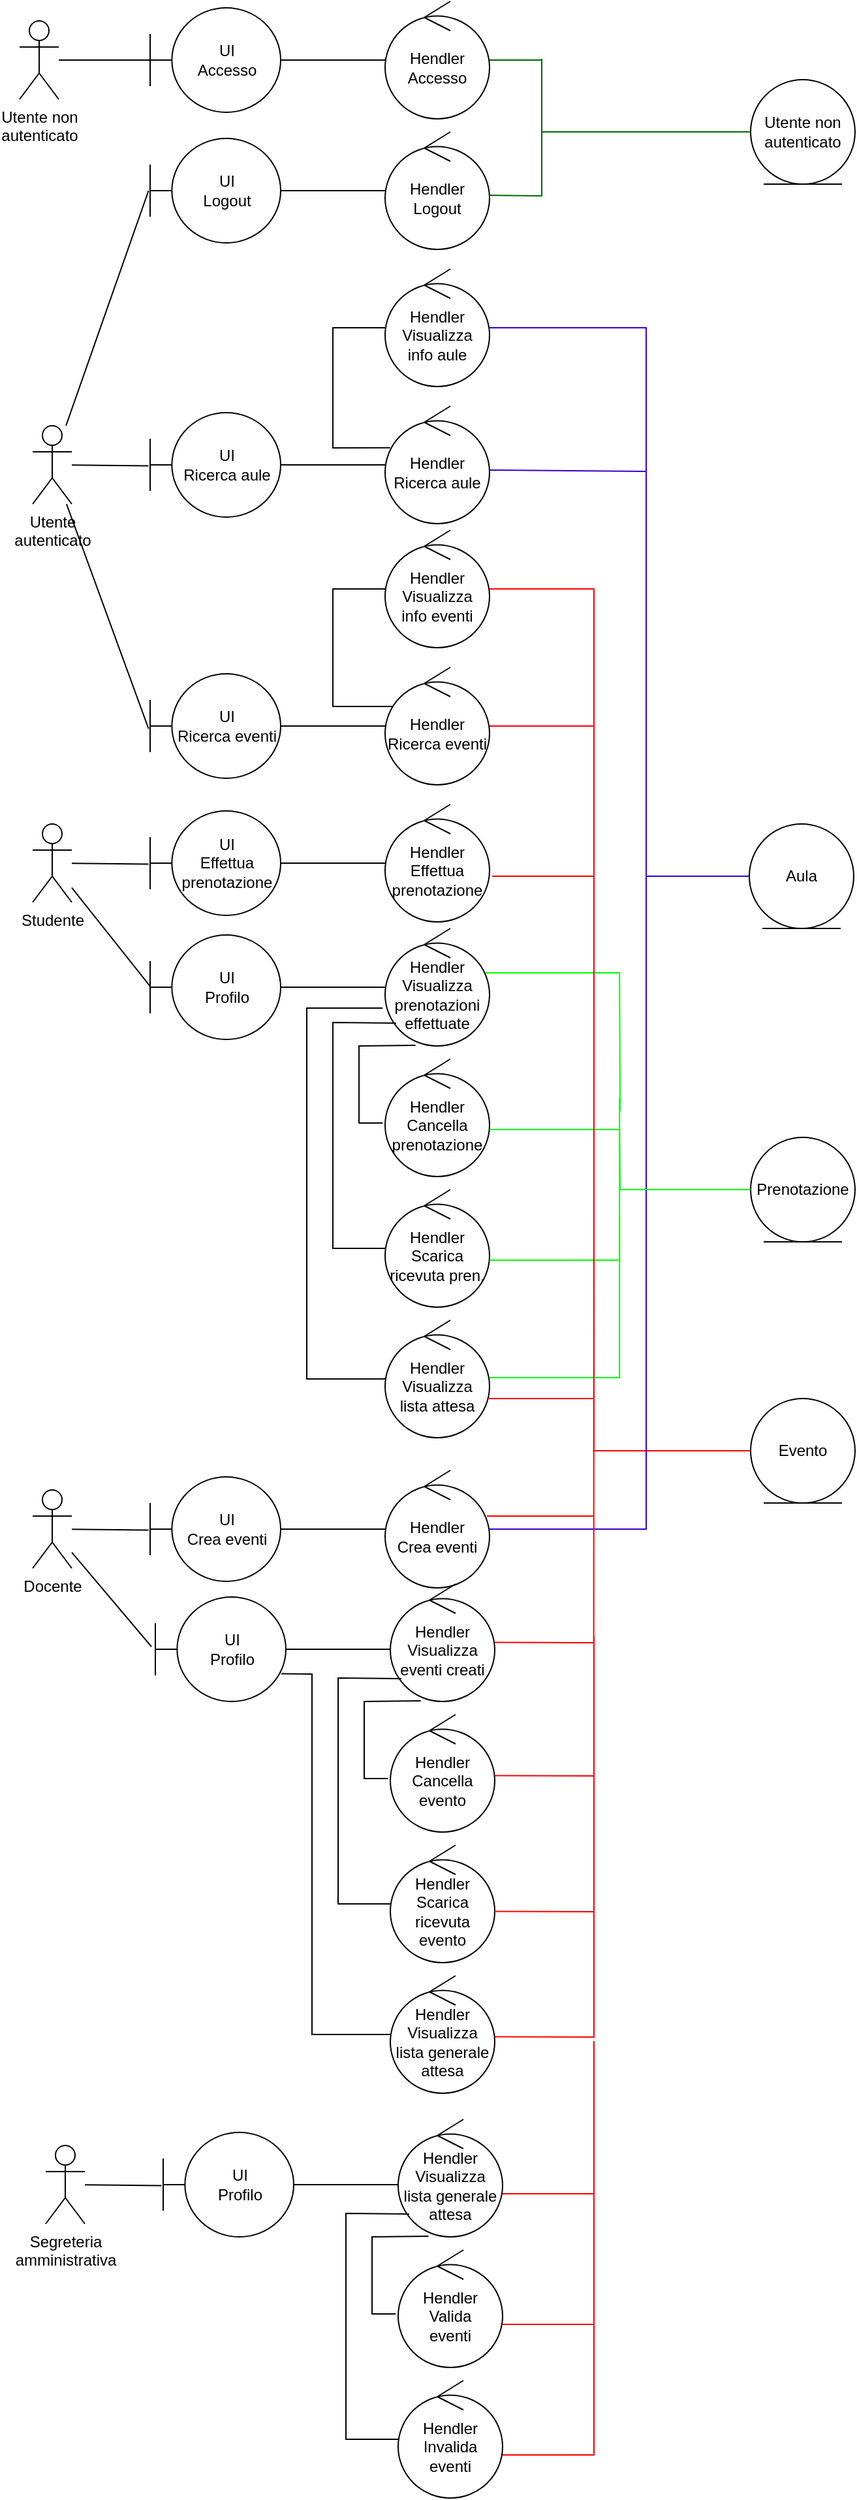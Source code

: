 <mxfile version="14.3.0" type="device"><diagram id="UXlNwUcNcwW6VJmQXvGI" name="Page-1"><mxGraphModel dx="865" dy="398" grid="1" gridSize="10" guides="1" tooltips="1" connect="1" arrows="1" fold="1" page="1" pageScale="1" pageWidth="827" pageHeight="1169" math="0" shadow="0"><root><mxCell id="0"/><mxCell id="1" parent="0"/><mxCell id="-XuB6bx1hKam8JHq3eWr-1" value="" style="edgeStyle=none;rounded=0;orthogonalLoop=1;jettySize=auto;html=1;endArrow=none;endFill=0;fillColor=#fff2cc;strokeColor=#00FF00;" parent="1" edge="1"><mxGeometry relative="1" as="geometry"><mxPoint x="580" y="1000" as="sourcePoint"/><mxPoint x="470" y="894" as="targetPoint"/><Array as="points"><mxPoint x="579.6" y="894"/></Array></mxGeometry></mxCell><mxCell id="Y9iWHem3sw8GET2M2lG0-17" value="" style="edgeStyle=none;rounded=0;orthogonalLoop=1;jettySize=auto;html=1;endArrow=none;endFill=0;" parent="1" source="Y9iWHem3sw8GET2M2lG0-1" target="Y9iWHem3sw8GET2M2lG0-3" edge="1"><mxGeometry relative="1" as="geometry"/></mxCell><mxCell id="Y9iWHem3sw8GET2M2lG0-1" value="UI&lt;br&gt;Accesso" style="shape=umlBoundary;whiteSpace=wrap;html=1;" parent="1" vertex="1"><mxGeometry x="220" y="155" width="100" height="80" as="geometry"/></mxCell><mxCell id="Y9iWHem3sw8GET2M2lG0-2" value="Utente non&lt;br&gt;autenticato" style="ellipse;shape=umlEntity;whiteSpace=wrap;html=1;" parent="1" vertex="1"><mxGeometry x="680" y="210" width="80" height="80" as="geometry"/></mxCell><mxCell id="Y9iWHem3sw8GET2M2lG0-18" value="" style="edgeStyle=none;rounded=0;orthogonalLoop=1;jettySize=auto;html=1;endArrow=none;endFill=0;strokeColor=#006600;" parent="1" source="Y9iWHem3sw8GET2M2lG0-3" target="Y9iWHem3sw8GET2M2lG0-2" edge="1"><mxGeometry relative="1" as="geometry"><Array as="points"><mxPoint x="520" y="195"/><mxPoint x="520" y="250"/></Array></mxGeometry></mxCell><mxCell id="Y9iWHem3sw8GET2M2lG0-3" value="Hendler&lt;br&gt;Accesso" style="ellipse;shape=umlControl;whiteSpace=wrap;html=1;" parent="1" vertex="1"><mxGeometry x="400" y="150" width="80" height="90" as="geometry"/></mxCell><mxCell id="Y9iWHem3sw8GET2M2lG0-15" value="" style="edgeStyle=none;rounded=0;orthogonalLoop=1;jettySize=auto;html=1;endArrow=none;endFill=0;" parent="1" source="Y9iWHem3sw8GET2M2lG0-4" target="Y9iWHem3sw8GET2M2lG0-1" edge="1"><mxGeometry relative="1" as="geometry"/></mxCell><mxCell id="Y9iWHem3sw8GET2M2lG0-4" value="Utente non &lt;br&gt;autenticato" style="shape=umlActor;verticalLabelPosition=bottom;verticalAlign=top;html=1;" parent="1" vertex="1"><mxGeometry x="120" y="165" width="30" height="60" as="geometry"/></mxCell><mxCell id="Y9iWHem3sw8GET2M2lG0-19" value="" style="edgeStyle=none;rounded=0;orthogonalLoop=1;jettySize=auto;html=1;endArrow=none;endFill=0;" parent="1" source="Y9iWHem3sw8GET2M2lG0-20" target="Y9iWHem3sw8GET2M2lG0-23" edge="1"><mxGeometry relative="1" as="geometry"/></mxCell><mxCell id="Y9iWHem3sw8GET2M2lG0-20" value="UI&lt;br&gt;Logout" style="shape=umlBoundary;whiteSpace=wrap;html=1;" parent="1" vertex="1"><mxGeometry x="220" y="255" width="100" height="80" as="geometry"/></mxCell><mxCell id="Y9iWHem3sw8GET2M2lG0-23" value="Hendler&lt;br&gt;Logout" style="ellipse;shape=umlControl;whiteSpace=wrap;html=1;" parent="1" vertex="1"><mxGeometry x="400" y="250" width="80" height="90" as="geometry"/></mxCell><mxCell id="Y9iWHem3sw8GET2M2lG0-24" value="" style="edgeStyle=none;rounded=0;orthogonalLoop=1;jettySize=auto;html=1;endArrow=none;endFill=0;entryX=-0.012;entryY=0.5;entryDx=0;entryDy=0;entryPerimeter=0;" parent="1" source="Y9iWHem3sw8GET2M2lG0-25" target="Y9iWHem3sw8GET2M2lG0-20" edge="1"><mxGeometry relative="1" as="geometry"/></mxCell><mxCell id="Y9iWHem3sw8GET2M2lG0-60" value="" style="edgeStyle=none;rounded=0;orthogonalLoop=1;jettySize=auto;html=1;endArrow=none;endFill=0;entryX=-0.012;entryY=0.51;entryDx=0;entryDy=0;entryPerimeter=0;" parent="1" source="Y9iWHem3sw8GET2M2lG0-25" target="Y9iWHem3sw8GET2M2lG0-53" edge="1"><mxGeometry relative="1" as="geometry"><mxPoint x="135" y="615" as="targetPoint"/></mxGeometry></mxCell><mxCell id="Y9iWHem3sw8GET2M2lG0-74" value="" style="edgeStyle=none;rounded=0;orthogonalLoop=1;jettySize=auto;html=1;endArrow=none;endFill=0;entryX=-0.012;entryY=0.525;entryDx=0;entryDy=0;entryPerimeter=0;" parent="1" source="Y9iWHem3sw8GET2M2lG0-25" target="Y9iWHem3sw8GET2M2lG0-62" edge="1"><mxGeometry relative="1" as="geometry"><mxPoint x="135" y="615" as="targetPoint"/></mxGeometry></mxCell><mxCell id="Y9iWHem3sw8GET2M2lG0-25" value="Utente &lt;br&gt;autenticato" style="shape=umlActor;verticalLabelPosition=bottom;verticalAlign=top;html=1;" parent="1" vertex="1"><mxGeometry x="130" y="475" width="30" height="60" as="geometry"/></mxCell><mxCell id="Y9iWHem3sw8GET2M2lG0-45" value="" style="edgeStyle=none;rounded=0;orthogonalLoop=1;jettySize=auto;html=1;endArrow=none;endFill=0;" parent="1" target="Y9iWHem3sw8GET2M2lG0-41" edge="1"><mxGeometry relative="1" as="geometry"><mxPoint x="406" y="690" as="sourcePoint"/><Array as="points"><mxPoint x="360" y="690"/><mxPoint x="360" y="600"/></Array></mxGeometry></mxCell><mxCell id="Y9iWHem3sw8GET2M2lG0-40" value="" style="edgeStyle=none;rounded=0;orthogonalLoop=1;jettySize=auto;html=1;endArrow=none;endFill=0;fillColor=#6a00ff;strokeColor=#FF0000;" parent="1" edge="1"><mxGeometry relative="1" as="geometry"><mxPoint x="560" y="830" as="targetPoint"/><Array as="points"><mxPoint x="560" y="600"/></Array><mxPoint x="480" y="600" as="sourcePoint"/></mxGeometry></mxCell><mxCell id="Y9iWHem3sw8GET2M2lG0-41" value="Hendler&lt;br&gt;Visualizza &lt;br&gt;info eventi&lt;span style=&quot;color: rgba(0 , 0 , 0 , 0) ; font-family: monospace ; font-size: 0px&quot;&gt;%3CmxGraphModel%3E%3Croot%3E%3CmxCell%20id%3D%220%22%2F%3E%3CmxCell%20id%3D%221%22%20parent%3D%220%22%2F%3E%3CmxCell%20id%3D%222%22%20value%3D%22Aula%22%20style%3D%22ellipse%3Bshape%3DumlEntity%3BwhiteSpace%3Dwrap%3Bhtml%3D1%3B%22%20vertex%3D%221%22%20parent%3D%221%22%3E%3CmxGeometry%20x%3D%22560%22%20y%3D%22360%22%20width%3D%2280%22%20height%3D%2280%22%20as%3D%22geometry%22%2F%3E%3C%2FmxCell%3E%3CmxCell%20id%3D%223%22%20value%3D%22%22%20style%3D%22edgeStyle%3Dnone%3Brounded%3D0%3BorthogonalLoop%3D1%3BjettySize%3Dauto%3Bhtml%3D1%3BendArrow%3Dnone%3BendFill%3D0%3B%22%20edge%3D%221%22%20source%3D%224%22%20target%3D%222%22%20parent%3D%221%22%3E%3CmxGeometry%20relative%3D%221%22%20as%3D%22geometry%22%2F%3E%3C%2FmxCell%3E%3CmxCell%20id%3D%224%22%20value%3D%22Hendler%26lt%3Bbr%26gt%3BVisualizza%20%26lt%3Bbr%26gt%3Binfo%20aule%22%20style%3D%22ellipse%3Bshape%3DumlControl%3BwhiteSpace%3Dwrap%3Bhtml%3D1%3B%22%20vertex%3D%221%22%20parent%3D%221%22%3E%3CmxGeometry%20x%3D%22400%22%20y%3D%22355%22%20width%3D%2280%22%20height%3D%2290%22%20as%3D%22geometry%22%2F%3E%3C%2FmxCell%3E%3C%2Froot%3E%3C%2FmxGraphModel%3E&lt;/span&gt;" style="ellipse;shape=umlControl;whiteSpace=wrap;html=1;" parent="1" vertex="1"><mxGeometry x="400" y="555" width="80" height="90" as="geometry"/></mxCell><mxCell id="Y9iWHem3sw8GET2M2lG0-52" value="" style="edgeStyle=none;rounded=0;orthogonalLoop=1;jettySize=auto;html=1;endArrow=none;endFill=0;" parent="1" source="Y9iWHem3sw8GET2M2lG0-53" target="Y9iWHem3sw8GET2M2lG0-56" edge="1"><mxGeometry relative="1" as="geometry"/></mxCell><mxCell id="Y9iWHem3sw8GET2M2lG0-53" value="UI&lt;br&gt;Ricerca aule" style="shape=umlBoundary;whiteSpace=wrap;html=1;" parent="1" vertex="1"><mxGeometry x="220" y="465" width="100" height="80" as="geometry"/></mxCell><mxCell id="Y9iWHem3sw8GET2M2lG0-82" value="" style="edgeStyle=none;rounded=0;orthogonalLoop=1;jettySize=auto;html=1;endArrow=none;endFill=0;fillColor=#6a00ff;strokeColor=#3700CC;exitX=0.988;exitY=0.544;exitDx=0;exitDy=0;exitPerimeter=0;" parent="1" source="Y9iWHem3sw8GET2M2lG0-56" edge="1"><mxGeometry relative="1" as="geometry"><mxPoint x="600" y="510" as="targetPoint"/></mxGeometry></mxCell><mxCell id="Y9iWHem3sw8GET2M2lG0-56" value="Hendler&lt;br&gt;Ricerca aule" style="ellipse;shape=umlControl;whiteSpace=wrap;html=1;" parent="1" vertex="1"><mxGeometry x="400" y="460" width="80" height="90" as="geometry"/></mxCell><mxCell id="Y9iWHem3sw8GET2M2lG0-61" value="" style="edgeStyle=none;rounded=0;orthogonalLoop=1;jettySize=auto;html=1;endArrow=none;endFill=0;" parent="1" source="Y9iWHem3sw8GET2M2lG0-62" target="Y9iWHem3sw8GET2M2lG0-65" edge="1"><mxGeometry relative="1" as="geometry"/></mxCell><mxCell id="Y9iWHem3sw8GET2M2lG0-62" value="UI&lt;br&gt;Ricerca eventi" style="shape=umlBoundary;whiteSpace=wrap;html=1;" parent="1" vertex="1"><mxGeometry x="220" y="665" width="100" height="80" as="geometry"/></mxCell><mxCell id="Y9iWHem3sw8GET2M2lG0-63" value="Aula" style="ellipse;shape=umlEntity;whiteSpace=wrap;html=1;" parent="1" vertex="1"><mxGeometry x="679" y="780" width="80" height="80" as="geometry"/></mxCell><mxCell id="Y9iWHem3sw8GET2M2lG0-113" value="" style="edgeStyle=none;rounded=0;orthogonalLoop=1;jettySize=auto;html=1;endArrow=none;endFill=0;strokeColor=#FF0000;" parent="1" source="Y9iWHem3sw8GET2M2lG0-65" edge="1"><mxGeometry relative="1" as="geometry"><mxPoint x="560" y="705" as="targetPoint"/></mxGeometry></mxCell><mxCell id="Y9iWHem3sw8GET2M2lG0-65" value="Hendler&lt;br&gt;Ricerca eventi" style="ellipse;shape=umlControl;whiteSpace=wrap;html=1;" parent="1" vertex="1"><mxGeometry x="400" y="660" width="80" height="90" as="geometry"/></mxCell><mxCell id="Y9iWHem3sw8GET2M2lG0-70" value="" style="edgeStyle=none;rounded=0;orthogonalLoop=1;jettySize=auto;html=1;endArrow=none;endFill=0;entryX=0.048;entryY=0.354;entryDx=0;entryDy=0;entryPerimeter=0;" parent="1" source="Y9iWHem3sw8GET2M2lG0-68" target="Y9iWHem3sw8GET2M2lG0-56" edge="1"><mxGeometry relative="1" as="geometry"><mxPoint x="320" y="400" as="targetPoint"/><Array as="points"><mxPoint x="360" y="400"/><mxPoint x="360" y="492"/></Array></mxGeometry></mxCell><mxCell id="Y9iWHem3sw8GET2M2lG0-80" value="" style="edgeStyle=none;rounded=0;orthogonalLoop=1;jettySize=auto;html=1;endArrow=none;endFill=0;entryX=0;entryY=0.5;entryDx=0;entryDy=0;strokeColor=#3700CC;fillColor=#6a00ff;" parent="1" source="Y9iWHem3sw8GET2M2lG0-68" target="Y9iWHem3sw8GET2M2lG0-63" edge="1"><mxGeometry relative="1" as="geometry"><mxPoint x="590" y="430" as="targetPoint"/><Array as="points"><mxPoint x="600" y="400"/><mxPoint x="600" y="705"/><mxPoint x="600" y="440"/><mxPoint x="600" y="820"/></Array></mxGeometry></mxCell><mxCell id="Y9iWHem3sw8GET2M2lG0-68" value="Hendler&lt;br&gt;Visualizza &lt;br&gt;info aule" style="ellipse;shape=umlControl;whiteSpace=wrap;html=1;" parent="1" vertex="1"><mxGeometry x="400" y="355" width="80" height="90" as="geometry"/></mxCell><mxCell id="Y9iWHem3sw8GET2M2lG0-75" value="Prenotazione&lt;span style=&quot;color: rgba(0 , 0 , 0 , 0) ; font-family: monospace ; font-size: 0px&quot;&gt;%3CmxGraphModel%3E%3Croot%3E%3CmxCell%20id%3D%220%22%2F%3E%3CmxCell%20id%3D%221%22%20parent%3D%220%22%2F%3E%3CmxCell%20id%3D%222%22%20value%3D%22Aula%22%20style%3D%22ellipse%3Bshape%3DumlEntity%3BwhiteSpace%3Dwrap%3Bhtml%3D1%3B%22%20vertex%3D%221%22%20parent%3D%221%22%3E%3CmxGeometry%20x%3D%22680%22%20y%3D%22665%22%20width%3D%2280%22%20height%3D%2280%22%20as%3D%22geometry%22%2F%3E%3C%2FmxCell%3E%3C%2Froot%3E%3C%2FmxGraphModel%3E&lt;/span&gt;" style="ellipse;shape=umlEntity;whiteSpace=wrap;html=1;" parent="1" vertex="1"><mxGeometry x="680" y="1020" width="80" height="80" as="geometry"/></mxCell><mxCell id="Y9iWHem3sw8GET2M2lG0-107" value="" style="edgeStyle=none;rounded=0;orthogonalLoop=1;jettySize=auto;html=1;endArrow=none;endFill=0;fillColor=#a20025;strokeColor=#FF0000;" parent="1" source="Y9iWHem3sw8GET2M2lG0-76" edge="1"><mxGeometry relative="1" as="geometry"><mxPoint x="482" y="820" as="targetPoint"/><Array as="points"><mxPoint x="560" y="1260"/><mxPoint x="560" y="910"/><mxPoint x="560" y="820"/></Array></mxGeometry></mxCell><mxCell id="Y9iWHem3sw8GET2M2lG0-76" value="Evento" style="ellipse;shape=umlEntity;whiteSpace=wrap;html=1;" parent="1" vertex="1"><mxGeometry x="680" y="1220" width="80" height="80" as="geometry"/></mxCell><mxCell id="Y9iWHem3sw8GET2M2lG0-83" value="" style="edgeStyle=none;rounded=0;orthogonalLoop=1;jettySize=auto;html=1;endArrow=none;endFill=0;entryX=-0.012;entryY=0.51;entryDx=0;entryDy=0;entryPerimeter=0;" parent="1" source="Y9iWHem3sw8GET2M2lG0-84" target="Y9iWHem3sw8GET2M2lG0-86" edge="1"><mxGeometry relative="1" as="geometry"><mxPoint x="135" y="920" as="targetPoint"/></mxGeometry></mxCell><mxCell id="Y9iWHem3sw8GET2M2lG0-101" value="" style="edgeStyle=none;rounded=0;orthogonalLoop=1;jettySize=auto;html=1;endArrow=none;endFill=0;entryX=0.01;entryY=0.507;entryDx=0;entryDy=0;entryPerimeter=0;" parent="1" source="Y9iWHem3sw8GET2M2lG0-84" edge="1"><mxGeometry relative="1" as="geometry"><mxPoint x="221" y="905.56" as="targetPoint"/></mxGeometry></mxCell><mxCell id="Y9iWHem3sw8GET2M2lG0-84" value="Studente" style="shape=umlActor;verticalLabelPosition=bottom;verticalAlign=top;html=1;" parent="1" vertex="1"><mxGeometry x="130" y="780" width="30" height="60" as="geometry"/></mxCell><mxCell id="Y9iWHem3sw8GET2M2lG0-85" value="" style="edgeStyle=none;rounded=0;orthogonalLoop=1;jettySize=auto;html=1;endArrow=none;endFill=0;" parent="1" source="Y9iWHem3sw8GET2M2lG0-86" target="Y9iWHem3sw8GET2M2lG0-87" edge="1"><mxGeometry relative="1" as="geometry"/></mxCell><mxCell id="Y9iWHem3sw8GET2M2lG0-86" value="UI&lt;br&gt;Effettua prenotazione" style="shape=umlBoundary;whiteSpace=wrap;html=1;" parent="1" vertex="1"><mxGeometry x="220" y="770" width="100" height="80" as="geometry"/></mxCell><mxCell id="Y9iWHem3sw8GET2M2lG0-87" value="Hendler&lt;br&gt;Effettua prenotazione" style="ellipse;shape=umlControl;whiteSpace=wrap;html=1;" parent="1" vertex="1"><mxGeometry x="400" y="765" width="80" height="90" as="geometry"/></mxCell><mxCell id="Y9iWHem3sw8GET2M2lG0-114" value="" style="edgeStyle=none;rounded=0;orthogonalLoop=1;jettySize=auto;html=1;endArrow=none;endFill=0;entryX=-0.012;entryY=0.51;entryDx=0;entryDy=0;entryPerimeter=0;" parent="1" source="Y9iWHem3sw8GET2M2lG0-116" target="Y9iWHem3sw8GET2M2lG0-118" edge="1"><mxGeometry relative="1" as="geometry"><mxPoint x="135" y="1430" as="targetPoint"/></mxGeometry></mxCell><mxCell id="Y9iWHem3sw8GET2M2lG0-115" value="" style="edgeStyle=none;rounded=0;orthogonalLoop=1;jettySize=auto;html=1;endArrow=none;endFill=0;" parent="1" source="Y9iWHem3sw8GET2M2lG0-116" edge="1"><mxGeometry relative="1" as="geometry"><mxPoint x="221" y="1410" as="targetPoint"/></mxGeometry></mxCell><mxCell id="Y9iWHem3sw8GET2M2lG0-116" value="Docente" style="shape=umlActor;verticalLabelPosition=bottom;verticalAlign=top;html=1;" parent="1" vertex="1"><mxGeometry x="130" y="1290" width="30" height="60" as="geometry"/></mxCell><mxCell id="Y9iWHem3sw8GET2M2lG0-117" value="" style="edgeStyle=none;rounded=0;orthogonalLoop=1;jettySize=auto;html=1;endArrow=none;endFill=0;" parent="1" source="Y9iWHem3sw8GET2M2lG0-118" target="Y9iWHem3sw8GET2M2lG0-119" edge="1"><mxGeometry relative="1" as="geometry"/></mxCell><mxCell id="Y9iWHem3sw8GET2M2lG0-118" value="UI&lt;br&gt;Crea eventi" style="shape=umlBoundary;whiteSpace=wrap;html=1;" parent="1" vertex="1"><mxGeometry x="220" y="1280" width="100" height="80" as="geometry"/></mxCell><mxCell id="Y9iWHem3sw8GET2M2lG0-126" value="" style="edgeStyle=none;rounded=0;orthogonalLoop=1;jettySize=auto;html=1;endArrow=none;endFill=0;strokeColor=#3700CC;fillColor=#6a00ff;" parent="1" source="Y9iWHem3sw8GET2M2lG0-119" edge="1"><mxGeometry relative="1" as="geometry"><mxPoint x="600" y="700" as="targetPoint"/><Array as="points"><mxPoint x="600" y="1320"/><mxPoint x="600" y="995"/></Array></mxGeometry></mxCell><mxCell id="Y9iWHem3sw8GET2M2lG0-119" value="Hendler&lt;br&gt;Crea eventi" style="ellipse;shape=umlControl;whiteSpace=wrap;html=1;" parent="1" vertex="1"><mxGeometry x="400" y="1275" width="80" height="90" as="geometry"/></mxCell><mxCell id="Y9iWHem3sw8GET2M2lG0-131" value="" style="edgeStyle=none;rounded=0;orthogonalLoop=1;jettySize=auto;html=1;endArrow=none;endFill=0;" parent="1" source="Y9iWHem3sw8GET2M2lG0-132" target="Y9iWHem3sw8GET2M2lG0-133" edge="1"><mxGeometry relative="1" as="geometry"/></mxCell><mxCell id="Y9iWHem3sw8GET2M2lG0-132" value="UI&lt;br&gt;Profilo" style="shape=umlBoundary;whiteSpace=wrap;html=1;" parent="1" vertex="1"><mxGeometry x="220" y="865" width="100" height="80" as="geometry"/></mxCell><mxCell id="Y9iWHem3sw8GET2M2lG0-144" value="" style="edgeStyle=none;rounded=0;orthogonalLoop=1;jettySize=auto;html=1;endArrow=none;endFill=0;strokeColor=#000000;" parent="1" source="Y9iWHem3sw8GET2M2lG0-133" target="Y9iWHem3sw8GET2M2lG0-132" edge="1"><mxGeometry relative="1" as="geometry"/></mxCell><mxCell id="Y9iWHem3sw8GET2M2lG0-133" value="Hendler&lt;br&gt;Visualizza prenotazioni effettuate" style="ellipse;shape=umlControl;whiteSpace=wrap;html=1;" parent="1" vertex="1"><mxGeometry x="400" y="860" width="80" height="90" as="geometry"/></mxCell><mxCell id="Y9iWHem3sw8GET2M2lG0-141" value="" style="edgeStyle=none;rounded=0;orthogonalLoop=1;jettySize=auto;html=1;endArrow=none;endFill=0;entryX=0.291;entryY=0.995;entryDx=0;entryDy=0;entryPerimeter=0;exitX=-0.023;exitY=0.544;exitDx=0;exitDy=0;exitPerimeter=0;" parent="1" source="Y9iWHem3sw8GET2M2lG0-136" target="Y9iWHem3sw8GET2M2lG0-133" edge="1"><mxGeometry relative="1" as="geometry"><mxPoint x="380" y="1010" as="sourcePoint"/><mxPoint x="320" y="1005" as="targetPoint"/><Array as="points"><mxPoint x="380" y="1009"/><mxPoint x="380" y="950"/></Array></mxGeometry></mxCell><mxCell id="Y9iWHem3sw8GET2M2lG0-136" value="Hendler&lt;br&gt;Cancella&lt;br&gt;prenotazione" style="ellipse;shape=umlControl;whiteSpace=wrap;html=1;" parent="1" vertex="1"><mxGeometry x="400" y="960" width="80" height="90" as="geometry"/></mxCell><mxCell id="Y9iWHem3sw8GET2M2lG0-137" value="" style="edgeStyle=none;rounded=0;orthogonalLoop=1;jettySize=auto;html=1;endArrow=none;endFill=0;exitX=0.105;exitY=0.805;exitDx=0;exitDy=0;exitPerimeter=0;" parent="1" source="Y9iWHem3sw8GET2M2lG0-133" target="Y9iWHem3sw8GET2M2lG0-139" edge="1"><mxGeometry relative="1" as="geometry"><mxPoint x="400" y="920" as="sourcePoint"/><Array as="points"><mxPoint x="360" y="932"/><mxPoint x="360" y="1105"/></Array></mxGeometry></mxCell><mxCell id="Y9iWHem3sw8GET2M2lG0-139" value="Hendler&lt;br&gt;Scarica ricevuta pren." style="ellipse;shape=umlControl;whiteSpace=wrap;html=1;" parent="1" vertex="1"><mxGeometry x="400" y="1060" width="80" height="90" as="geometry"/></mxCell><mxCell id="Y9iWHem3sw8GET2M2lG0-147" value="" style="edgeStyle=none;rounded=0;orthogonalLoop=1;jettySize=auto;html=1;endArrow=none;endFill=0;strokeColor=#000000;entryX=-0.023;entryY=0.678;entryDx=0;entryDy=0;entryPerimeter=0;" parent="1" source="Y9iWHem3sw8GET2M2lG0-145" target="Y9iWHem3sw8GET2M2lG0-133" edge="1"><mxGeometry relative="1" as="geometry"><mxPoint x="320" y="1205" as="targetPoint"/><Array as="points"><mxPoint x="340" y="1205"/><mxPoint x="340" y="921"/></Array></mxGeometry></mxCell><mxCell id="Y9iWHem3sw8GET2M2lG0-145" value="Hendler&lt;br&gt;Visualizza lista attesa" style="ellipse;shape=umlControl;whiteSpace=wrap;html=1;" parent="1" vertex="1"><mxGeometry x="400" y="1160" width="80" height="90" as="geometry"/></mxCell><mxCell id="Y9iWHem3sw8GET2M2lG0-154" value="" style="edgeStyle=none;rounded=0;orthogonalLoop=1;jettySize=auto;html=1;endArrow=none;endFill=0;fillColor=#fff2cc;strokeColor=#00FF00;exitX=0;exitY=0.5;exitDx=0;exitDy=0;" parent="1" source="Y9iWHem3sw8GET2M2lG0-75" edge="1"><mxGeometry relative="1" as="geometry"><mxPoint x="579.6" y="890" as="sourcePoint"/><mxPoint x="480" y="1014" as="targetPoint"/><Array as="points"><mxPoint x="580" y="1060"/><mxPoint x="579.6" y="1014"/></Array></mxGeometry></mxCell><mxCell id="Y9iWHem3sw8GET2M2lG0-155" value="" style="edgeStyle=none;rounded=0;orthogonalLoop=1;jettySize=auto;html=1;endArrow=none;endFill=0;fillColor=#fff2cc;strokeColor=#00FF00;" parent="1" edge="1"><mxGeometry relative="1" as="geometry"><mxPoint x="579.6" y="990" as="sourcePoint"/><mxPoint x="480" y="1114" as="targetPoint"/><Array as="points"><mxPoint x="579.6" y="990"/><mxPoint x="579.6" y="1114"/></Array></mxGeometry></mxCell><mxCell id="Y9iWHem3sw8GET2M2lG0-156" value="" style="edgeStyle=none;rounded=0;orthogonalLoop=1;jettySize=auto;html=1;endArrow=none;endFill=0;fillColor=#fff2cc;strokeColor=#00FF00;" parent="1" edge="1"><mxGeometry relative="1" as="geometry"><mxPoint x="579.6" y="1080" as="sourcePoint"/><mxPoint x="480" y="1204" as="targetPoint"/><Array as="points"><mxPoint x="579.6" y="1080"/><mxPoint x="579.6" y="1204"/></Array></mxGeometry></mxCell><mxCell id="Y9iWHem3sw8GET2M2lG0-158" value="Hendler&lt;br&gt;Visualizza eventi creati" style="ellipse;shape=umlControl;whiteSpace=wrap;html=1;" parent="1" vertex="1"><mxGeometry x="404" y="1362" width="80" height="90" as="geometry"/></mxCell><mxCell id="Y9iWHem3sw8GET2M2lG0-159" value="" style="edgeStyle=none;rounded=0;orthogonalLoop=1;jettySize=auto;html=1;endArrow=none;endFill=0;entryX=0.291;entryY=0.995;entryDx=0;entryDy=0;entryPerimeter=0;exitX=-0.023;exitY=0.544;exitDx=0;exitDy=0;exitPerimeter=0;" parent="1" source="Y9iWHem3sw8GET2M2lG0-160" target="Y9iWHem3sw8GET2M2lG0-158" edge="1"><mxGeometry relative="1" as="geometry"><mxPoint x="384" y="1512" as="sourcePoint"/><mxPoint x="324" y="1507" as="targetPoint"/><Array as="points"><mxPoint x="384" y="1511"/><mxPoint x="384" y="1452"/></Array></mxGeometry></mxCell><mxCell id="Y9iWHem3sw8GET2M2lG0-160" value="Hendler&lt;br&gt;Cancella&lt;br&gt;evento" style="ellipse;shape=umlControl;whiteSpace=wrap;html=1;" parent="1" vertex="1"><mxGeometry x="404" y="1462" width="80" height="90" as="geometry"/></mxCell><mxCell id="Y9iWHem3sw8GET2M2lG0-161" value="" style="edgeStyle=none;rounded=0;orthogonalLoop=1;jettySize=auto;html=1;endArrow=none;endFill=0;exitX=0.105;exitY=0.805;exitDx=0;exitDy=0;exitPerimeter=0;" parent="1" source="Y9iWHem3sw8GET2M2lG0-158" target="Y9iWHem3sw8GET2M2lG0-162" edge="1"><mxGeometry relative="1" as="geometry"><mxPoint x="404" y="1422" as="sourcePoint"/><Array as="points"><mxPoint x="364" y="1434"/><mxPoint x="364" y="1607"/></Array></mxGeometry></mxCell><mxCell id="Y9iWHem3sw8GET2M2lG0-162" value="Hendler&lt;br&gt;Scarica ricevuta evento" style="ellipse;shape=umlControl;whiteSpace=wrap;html=1;" parent="1" vertex="1"><mxGeometry x="404" y="1562" width="80" height="90" as="geometry"/></mxCell><mxCell id="Y9iWHem3sw8GET2M2lG0-163" value="" style="edgeStyle=none;rounded=0;orthogonalLoop=1;jettySize=auto;html=1;endArrow=none;endFill=0;strokeColor=#000000;entryX=0.964;entryY=0.734;entryDx=0;entryDy=0;entryPerimeter=0;" parent="1" source="Y9iWHem3sw8GET2M2lG0-164" target="Y9iWHem3sw8GET2M2lG0-166" edge="1"><mxGeometry relative="1" as="geometry"><mxPoint x="324" y="1707" as="targetPoint"/><Array as="points"><mxPoint x="344" y="1707"/><mxPoint x="344" y="1431"/></Array></mxGeometry></mxCell><mxCell id="Y9iWHem3sw8GET2M2lG0-164" value="Hendler&lt;br&gt;Visualizza lista generale attesa" style="ellipse;shape=umlControl;whiteSpace=wrap;html=1;" parent="1" vertex="1"><mxGeometry x="404" y="1662" width="80" height="90" as="geometry"/></mxCell><mxCell id="Y9iWHem3sw8GET2M2lG0-165" value="" style="edgeStyle=none;rounded=0;orthogonalLoop=1;jettySize=auto;html=1;endArrow=none;endFill=0;" parent="1" source="Y9iWHem3sw8GET2M2lG0-166" edge="1"><mxGeometry relative="1" as="geometry"><mxPoint x="404.0" y="1412" as="targetPoint"/></mxGeometry></mxCell><mxCell id="Y9iWHem3sw8GET2M2lG0-166" value="UI&lt;br&gt;Profilo" style="shape=umlBoundary;whiteSpace=wrap;html=1;" parent="1" vertex="1"><mxGeometry x="224" y="1372" width="100" height="80" as="geometry"/></mxCell><mxCell id="Y9iWHem3sw8GET2M2lG0-167" value="" style="edgeStyle=none;rounded=0;orthogonalLoop=1;jettySize=auto;html=1;endArrow=none;endFill=0;strokeColor=#000000;" parent="1" target="Y9iWHem3sw8GET2M2lG0-166" edge="1"><mxGeometry relative="1" as="geometry"><mxPoint x="404.0" y="1412" as="sourcePoint"/></mxGeometry></mxCell><mxCell id="Y9iWHem3sw8GET2M2lG0-170" value="Hendler&lt;br&gt;Visualizza lista generale attesa" style="ellipse;shape=umlControl;whiteSpace=wrap;html=1;" parent="1" vertex="1"><mxGeometry x="410" y="1772" width="80" height="90" as="geometry"/></mxCell><mxCell id="Y9iWHem3sw8GET2M2lG0-171" value="" style="edgeStyle=none;rounded=0;orthogonalLoop=1;jettySize=auto;html=1;endArrow=none;endFill=0;entryX=0.291;entryY=0.995;entryDx=0;entryDy=0;entryPerimeter=0;exitX=-0.023;exitY=0.544;exitDx=0;exitDy=0;exitPerimeter=0;" parent="1" source="Y9iWHem3sw8GET2M2lG0-172" target="Y9iWHem3sw8GET2M2lG0-170" edge="1"><mxGeometry relative="1" as="geometry"><mxPoint x="390" y="1922" as="sourcePoint"/><mxPoint x="330" y="1917" as="targetPoint"/><Array as="points"><mxPoint x="390" y="1921"/><mxPoint x="390" y="1862"/></Array></mxGeometry></mxCell><mxCell id="Y9iWHem3sw8GET2M2lG0-172" value="Hendler&lt;br&gt;Valida&lt;br&gt;eventi" style="ellipse;shape=umlControl;whiteSpace=wrap;html=1;" parent="1" vertex="1"><mxGeometry x="410" y="1872" width="80" height="90" as="geometry"/></mxCell><mxCell id="Y9iWHem3sw8GET2M2lG0-173" value="" style="edgeStyle=none;rounded=0;orthogonalLoop=1;jettySize=auto;html=1;endArrow=none;endFill=0;exitX=0.105;exitY=0.805;exitDx=0;exitDy=0;exitPerimeter=0;" parent="1" source="Y9iWHem3sw8GET2M2lG0-170" target="Y9iWHem3sw8GET2M2lG0-174" edge="1"><mxGeometry relative="1" as="geometry"><mxPoint x="410" y="1832" as="sourcePoint"/><Array as="points"><mxPoint x="370" y="1844"/><mxPoint x="370" y="2017"/></Array></mxGeometry></mxCell><mxCell id="Y9iWHem3sw8GET2M2lG0-174" value="Hendler&lt;br&gt;Invalida&lt;br&gt;eventi" style="ellipse;shape=umlControl;whiteSpace=wrap;html=1;" parent="1" vertex="1"><mxGeometry x="410" y="1972" width="80" height="90" as="geometry"/></mxCell><mxCell id="Y9iWHem3sw8GET2M2lG0-177" value="" style="edgeStyle=none;rounded=0;orthogonalLoop=1;jettySize=auto;html=1;endArrow=none;endFill=0;" parent="1" source="Y9iWHem3sw8GET2M2lG0-178" edge="1"><mxGeometry relative="1" as="geometry"><mxPoint x="410.0" y="1822" as="targetPoint"/></mxGeometry></mxCell><mxCell id="Y9iWHem3sw8GET2M2lG0-178" value="UI&lt;br&gt;Profilo" style="shape=umlBoundary;whiteSpace=wrap;html=1;" parent="1" vertex="1"><mxGeometry x="230" y="1782" width="100" height="80" as="geometry"/></mxCell><mxCell id="Y9iWHem3sw8GET2M2lG0-179" value="" style="edgeStyle=none;rounded=0;orthogonalLoop=1;jettySize=auto;html=1;endArrow=none;endFill=0;strokeColor=#000000;" parent="1" target="Y9iWHem3sw8GET2M2lG0-178" edge="1"><mxGeometry relative="1" as="geometry"><mxPoint x="410.0" y="1822" as="sourcePoint"/></mxGeometry></mxCell><mxCell id="Y9iWHem3sw8GET2M2lG0-180" value="" style="edgeStyle=none;rounded=0;orthogonalLoop=1;jettySize=auto;html=1;endArrow=none;endFill=0;entryX=-0.012;entryY=0.51;entryDx=0;entryDy=0;entryPerimeter=0;" parent="1" source="Y9iWHem3sw8GET2M2lG0-183" edge="1"><mxGeometry relative="1" as="geometry"><mxPoint x="228.8" y="1822.8" as="targetPoint"/></mxGeometry></mxCell><mxCell id="Y9iWHem3sw8GET2M2lG0-183" value="Segreteria &lt;br&gt;amministrativa" style="shape=umlActor;verticalLabelPosition=bottom;verticalAlign=top;html=1;" parent="1" vertex="1"><mxGeometry x="140" y="1792" width="30" height="60" as="geometry"/></mxCell><mxCell id="Y9iWHem3sw8GET2M2lG0-191" value="" style="edgeStyle=none;rounded=0;orthogonalLoop=1;jettySize=auto;html=1;endArrow=none;endFill=0;exitX=0.998;exitY=0.497;exitDx=0;exitDy=0;exitPerimeter=0;strokeColor=#FF0000;" parent="1" source="Y9iWHem3sw8GET2M2lG0-158" edge="1"><mxGeometry relative="1" as="geometry"><mxPoint x="490" y="1407" as="sourcePoint"/><mxPoint x="560" y="910" as="targetPoint"/><Array as="points"><mxPoint x="559.84" y="1407"/></Array></mxGeometry></mxCell><mxCell id="Y9iWHem3sw8GET2M2lG0-192" value="" style="edgeStyle=none;rounded=0;orthogonalLoop=1;jettySize=auto;html=1;endArrow=none;endFill=0;exitX=0.998;exitY=0.497;exitDx=0;exitDy=0;exitPerimeter=0;strokeColor=#FF0000;" parent="1" edge="1"><mxGeometry relative="1" as="geometry"><mxPoint x="484.0" y="1508.73" as="sourcePoint"/><mxPoint x="560" y="1402" as="targetPoint"/><Array as="points"><mxPoint x="560" y="1509"/></Array></mxGeometry></mxCell><mxCell id="Y9iWHem3sw8GET2M2lG0-193" value="" style="edgeStyle=none;rounded=0;orthogonalLoop=1;jettySize=auto;html=1;endArrow=none;endFill=0;exitX=0.998;exitY=0.497;exitDx=0;exitDy=0;exitPerimeter=0;strokeColor=#FF0000;" parent="1" edge="1"><mxGeometry relative="1" as="geometry"><mxPoint x="484.0" y="1612.73" as="sourcePoint"/><mxPoint x="560" y="1502" as="targetPoint"/><Array as="points"><mxPoint x="560" y="1613"/></Array></mxGeometry></mxCell><mxCell id="Y9iWHem3sw8GET2M2lG0-194" value="" style="edgeStyle=none;rounded=0;orthogonalLoop=1;jettySize=auto;html=1;endArrow=none;endFill=0;exitX=0.998;exitY=0.497;exitDx=0;exitDy=0;exitPerimeter=0;strokeColor=#FF0000;" parent="1" edge="1"><mxGeometry relative="1" as="geometry"><mxPoint x="484.0" y="1708.73" as="sourcePoint"/><mxPoint x="560" y="1612" as="targetPoint"/><Array as="points"><mxPoint x="560" y="1709"/></Array></mxGeometry></mxCell><mxCell id="Y9iWHem3sw8GET2M2lG0-203" value="" style="edgeStyle=none;rounded=0;orthogonalLoop=1;jettySize=auto;html=1;endArrow=none;endFill=0;strokeColor=#FF0000;" parent="1" edge="1"><mxGeometry relative="1" as="geometry"><mxPoint x="490" y="1829" as="sourcePoint"/><mxPoint x="560" y="1712" as="targetPoint"/><Array as="points"><mxPoint x="560" y="1829"/></Array></mxGeometry></mxCell><mxCell id="Y9iWHem3sw8GET2M2lG0-204" value="" style="edgeStyle=none;rounded=0;orthogonalLoop=1;jettySize=auto;html=1;endArrow=none;endFill=0;strokeColor=#FF0000;" parent="1" edge="1"><mxGeometry relative="1" as="geometry"><mxPoint x="490" y="1929" as="sourcePoint"/><mxPoint x="560" y="1812" as="targetPoint"/><Array as="points"><mxPoint x="560" y="1929"/></Array></mxGeometry></mxCell><mxCell id="Y9iWHem3sw8GET2M2lG0-205" value="" style="edgeStyle=none;rounded=0;orthogonalLoop=1;jettySize=auto;html=1;endArrow=none;endFill=0;strokeColor=#FF0000;" parent="1" edge="1"><mxGeometry relative="1" as="geometry"><mxPoint x="490" y="2029" as="sourcePoint"/><mxPoint x="560" y="1912" as="targetPoint"/><Array as="points"><mxPoint x="560" y="2029"/></Array></mxGeometry></mxCell><mxCell id="SYdyTb3noRnuEm1Ixq7d-1" value="" style="edgeStyle=none;rounded=0;orthogonalLoop=1;jettySize=auto;html=1;endArrow=none;endFill=0;strokeColor=#006600;" parent="1" edge="1"><mxGeometry relative="1" as="geometry"><mxPoint x="480" y="298.5" as="sourcePoint"/><mxPoint x="520" y="194" as="targetPoint"/><Array as="points"><mxPoint x="520" y="299"/></Array></mxGeometry></mxCell><mxCell id="LNxQ2yHFMVB19U1Exo1X-1" value="" style="edgeStyle=none;rounded=0;orthogonalLoop=1;jettySize=auto;html=1;endArrow=none;endFill=0;fillColor=#a20025;strokeColor=#FF0000;" edge="1" parent="1"><mxGeometry relative="1" as="geometry"><mxPoint x="478" y="1310" as="targetPoint"/><Array as="points"><mxPoint x="478" y="1310"/><mxPoint x="560" y="1310"/></Array><mxPoint x="478" y="1310" as="sourcePoint"/></mxGeometry></mxCell><mxCell id="LNxQ2yHFMVB19U1Exo1X-2" value="" style="edgeStyle=none;rounded=0;orthogonalLoop=1;jettySize=auto;html=1;endArrow=none;endFill=0;fillColor=#a20025;strokeColor=#FF0000;" edge="1" parent="1"><mxGeometry relative="1" as="geometry"><mxPoint x="478" y="1220" as="targetPoint"/><Array as="points"><mxPoint x="478" y="1220"/><mxPoint x="560" y="1220"/></Array><mxPoint x="478" y="1220" as="sourcePoint"/></mxGeometry></mxCell></root></mxGraphModel></diagram></mxfile>